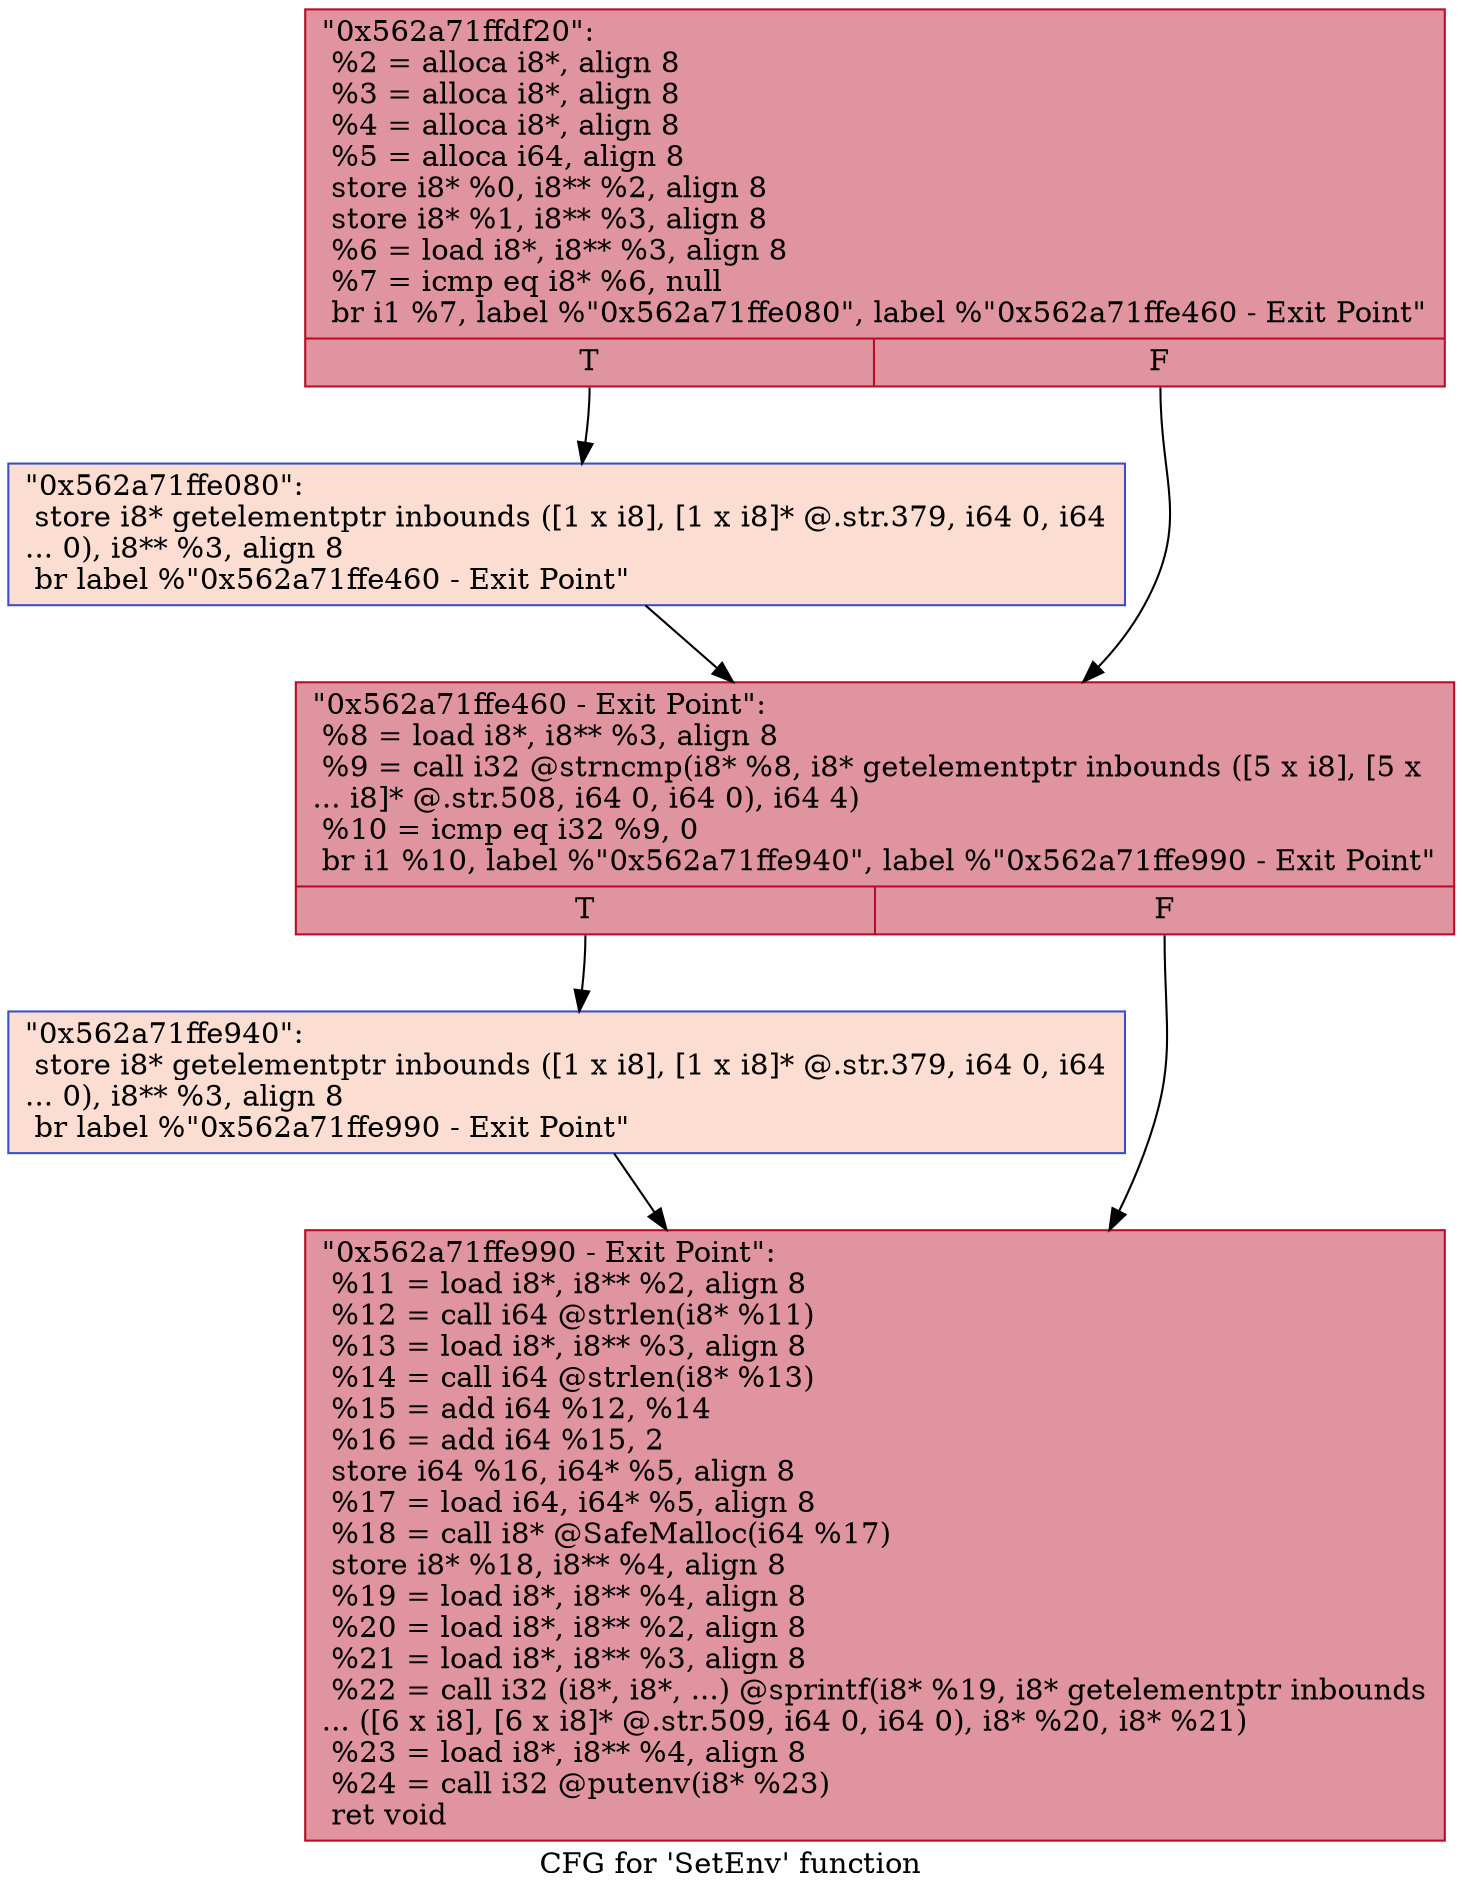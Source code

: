 digraph "CFG for 'SetEnv' function" {
	label="CFG for 'SetEnv' function";

	Node0x562a71ffdf20 [shape=record,color="#b70d28ff", style=filled, fillcolor="#b70d2870",label="{\"0x562a71ffdf20\":\l  %2 = alloca i8*, align 8\l  %3 = alloca i8*, align 8\l  %4 = alloca i8*, align 8\l  %5 = alloca i64, align 8\l  store i8* %0, i8** %2, align 8\l  store i8* %1, i8** %3, align 8\l  %6 = load i8*, i8** %3, align 8\l  %7 = icmp eq i8* %6, null\l  br i1 %7, label %\"0x562a71ffe080\", label %\"0x562a71ffe460 - Exit Point\"\l|{<s0>T|<s1>F}}"];
	Node0x562a71ffdf20:s0 -> Node0x562a71ffe080;
	Node0x562a71ffdf20:s1 -> Node0x562a71ffe460;
	Node0x562a71ffe080 [shape=record,color="#3d50c3ff", style=filled, fillcolor="#f7b39670",label="{\"0x562a71ffe080\":                                 \l  store i8* getelementptr inbounds ([1 x i8], [1 x i8]* @.str.379, i64 0, i64\l... 0), i8** %3, align 8\l  br label %\"0x562a71ffe460 - Exit Point\"\l}"];
	Node0x562a71ffe080 -> Node0x562a71ffe460;
	Node0x562a71ffe460 [shape=record,color="#b70d28ff", style=filled, fillcolor="#b70d2870",label="{\"0x562a71ffe460 - Exit Point\":                    \l  %8 = load i8*, i8** %3, align 8\l  %9 = call i32 @strncmp(i8* %8, i8* getelementptr inbounds ([5 x i8], [5 x\l... i8]* @.str.508, i64 0, i64 0), i64 4)\l  %10 = icmp eq i32 %9, 0\l  br i1 %10, label %\"0x562a71ffe940\", label %\"0x562a71ffe990 - Exit Point\"\l|{<s0>T|<s1>F}}"];
	Node0x562a71ffe460:s0 -> Node0x562a71ffe940;
	Node0x562a71ffe460:s1 -> Node0x562a71ffe990;
	Node0x562a71ffe940 [shape=record,color="#3d50c3ff", style=filled, fillcolor="#f7b39670",label="{\"0x562a71ffe940\":                                 \l  store i8* getelementptr inbounds ([1 x i8], [1 x i8]* @.str.379, i64 0, i64\l... 0), i8** %3, align 8\l  br label %\"0x562a71ffe990 - Exit Point\"\l}"];
	Node0x562a71ffe940 -> Node0x562a71ffe990;
	Node0x562a71ffe990 [shape=record,color="#b70d28ff", style=filled, fillcolor="#b70d2870",label="{\"0x562a71ffe990 - Exit Point\":                    \l  %11 = load i8*, i8** %2, align 8\l  %12 = call i64 @strlen(i8* %11)\l  %13 = load i8*, i8** %3, align 8\l  %14 = call i64 @strlen(i8* %13)\l  %15 = add i64 %12, %14\l  %16 = add i64 %15, 2\l  store i64 %16, i64* %5, align 8\l  %17 = load i64, i64* %5, align 8\l  %18 = call i8* @SafeMalloc(i64 %17)\l  store i8* %18, i8** %4, align 8\l  %19 = load i8*, i8** %4, align 8\l  %20 = load i8*, i8** %2, align 8\l  %21 = load i8*, i8** %3, align 8\l  %22 = call i32 (i8*, i8*, ...) @sprintf(i8* %19, i8* getelementptr inbounds\l... ([6 x i8], [6 x i8]* @.str.509, i64 0, i64 0), i8* %20, i8* %21)\l  %23 = load i8*, i8** %4, align 8\l  %24 = call i32 @putenv(i8* %23)\l  ret void\l}"];
}

